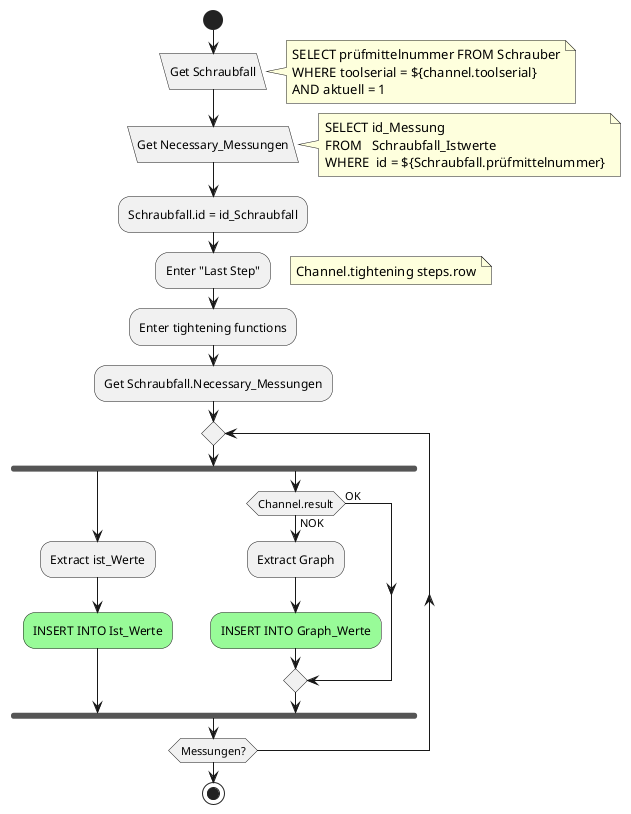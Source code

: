 @startuml xcxv
start
    :Get Schraubfall; <<load>>

    note right
      SELECT prüfmittelnummer FROM Schrauber
      WHERE toolserial = ${channel.toolserial}
      AND aktuell = 1
    end note

    :Get Necessary_Messungen; <<load>>

    note right
      SELECT id_Messung
      FROM   Schraubfall_Istwerte
      WHERE  id = ${Schraubfall.prüfmittelnummer}
    end note
    
    :Schraubfall.id = id_Schraubfall;
    :Enter "Last Step";

    floating note right: Channel.tightening steps.row

    :Enter tightening functions;
    :Get Schraubfall.Necessary_Messungen;

    repeat
        fork
            :Extract ist_Werte;
            #palegreen :INSERT INTO Ist_Werte;
        fork again
            if(Channel.result) then (NOK)
              :Extract Graph;
              #palegreen :INSERT INTO Graph_Werte;
            else (OK)
            endif
        end fork
    repeat while (Messungen?)

stop
@enduml
